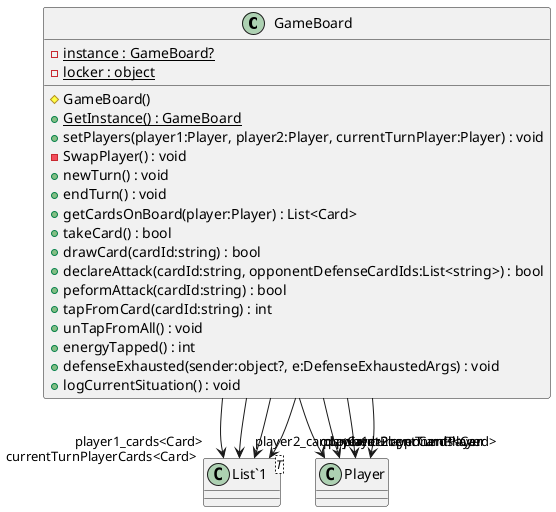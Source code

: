 @startuml
class GameBoard {
    - {static} instance : GameBoard?
    - {static} locker : object
    # GameBoard()
    + {static} GetInstance() : GameBoard
    + setPlayers(player1:Player, player2:Player, currentTurnPlayer:Player) : void
    - SwapPlayer() : void
    + newTurn() : void
    + endTurn() : void
    + getCardsOnBoard(player:Player) : List<Card>
    + takeCard() : bool
    + drawCard(cardId:string) : bool
    + declareAttack(cardId:string, opponentDefenseCardIds:List<string>) : bool
    + peformAttack(cardId:string) : bool
    + tapFromCard(cardId:string) : int
    + unTapFromAll() : void
    + energyTapped() : int
    + defenseExhausted(sender:object?, e:DefenseExhaustedArgs) : void
    + logCurrentSituation() : void
}
class "List`1"<T> {
}
GameBoard --> "player1" Player
GameBoard --> "player2" Player
GameBoard --> "currentTurnPlayer" Player
GameBoard --> "opponentPlayer" Player
GameBoard --> "player1_cards<Card>" "List`1"
GameBoard --> "player2_cards<Card>" "List`1"
GameBoard --> "currentTurnPlayerCards<Card>" "List`1"
GameBoard --> "opponentPlayerCards<Card>" "List`1"
@enduml
